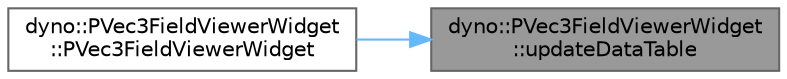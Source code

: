 digraph "dyno::PVec3FieldViewerWidget::updateDataTable"
{
 // LATEX_PDF_SIZE
  bgcolor="transparent";
  edge [fontname=Helvetica,fontsize=10,labelfontname=Helvetica,labelfontsize=10];
  node [fontname=Helvetica,fontsize=10,shape=box,height=0.2,width=0.4];
  rankdir="RL";
  Node1 [id="Node000001",label="dyno::PVec3FieldViewerWidget\l::updateDataTable",height=0.2,width=0.4,color="gray40", fillcolor="grey60", style="filled", fontcolor="black",tooltip=" "];
  Node1 -> Node2 [id="edge1_Node000001_Node000002",dir="back",color="steelblue1",style="solid",tooltip=" "];
  Node2 [id="Node000002",label="dyno::PVec3FieldViewerWidget\l::PVec3FieldViewerWidget",height=0.2,width=0.4,color="grey40", fillcolor="white", style="filled",URL="$classdyno_1_1_p_vec3_field_viewer_widget.html#ac8118303b957e00d9feb1b5782a5419f",tooltip=" "];
}
